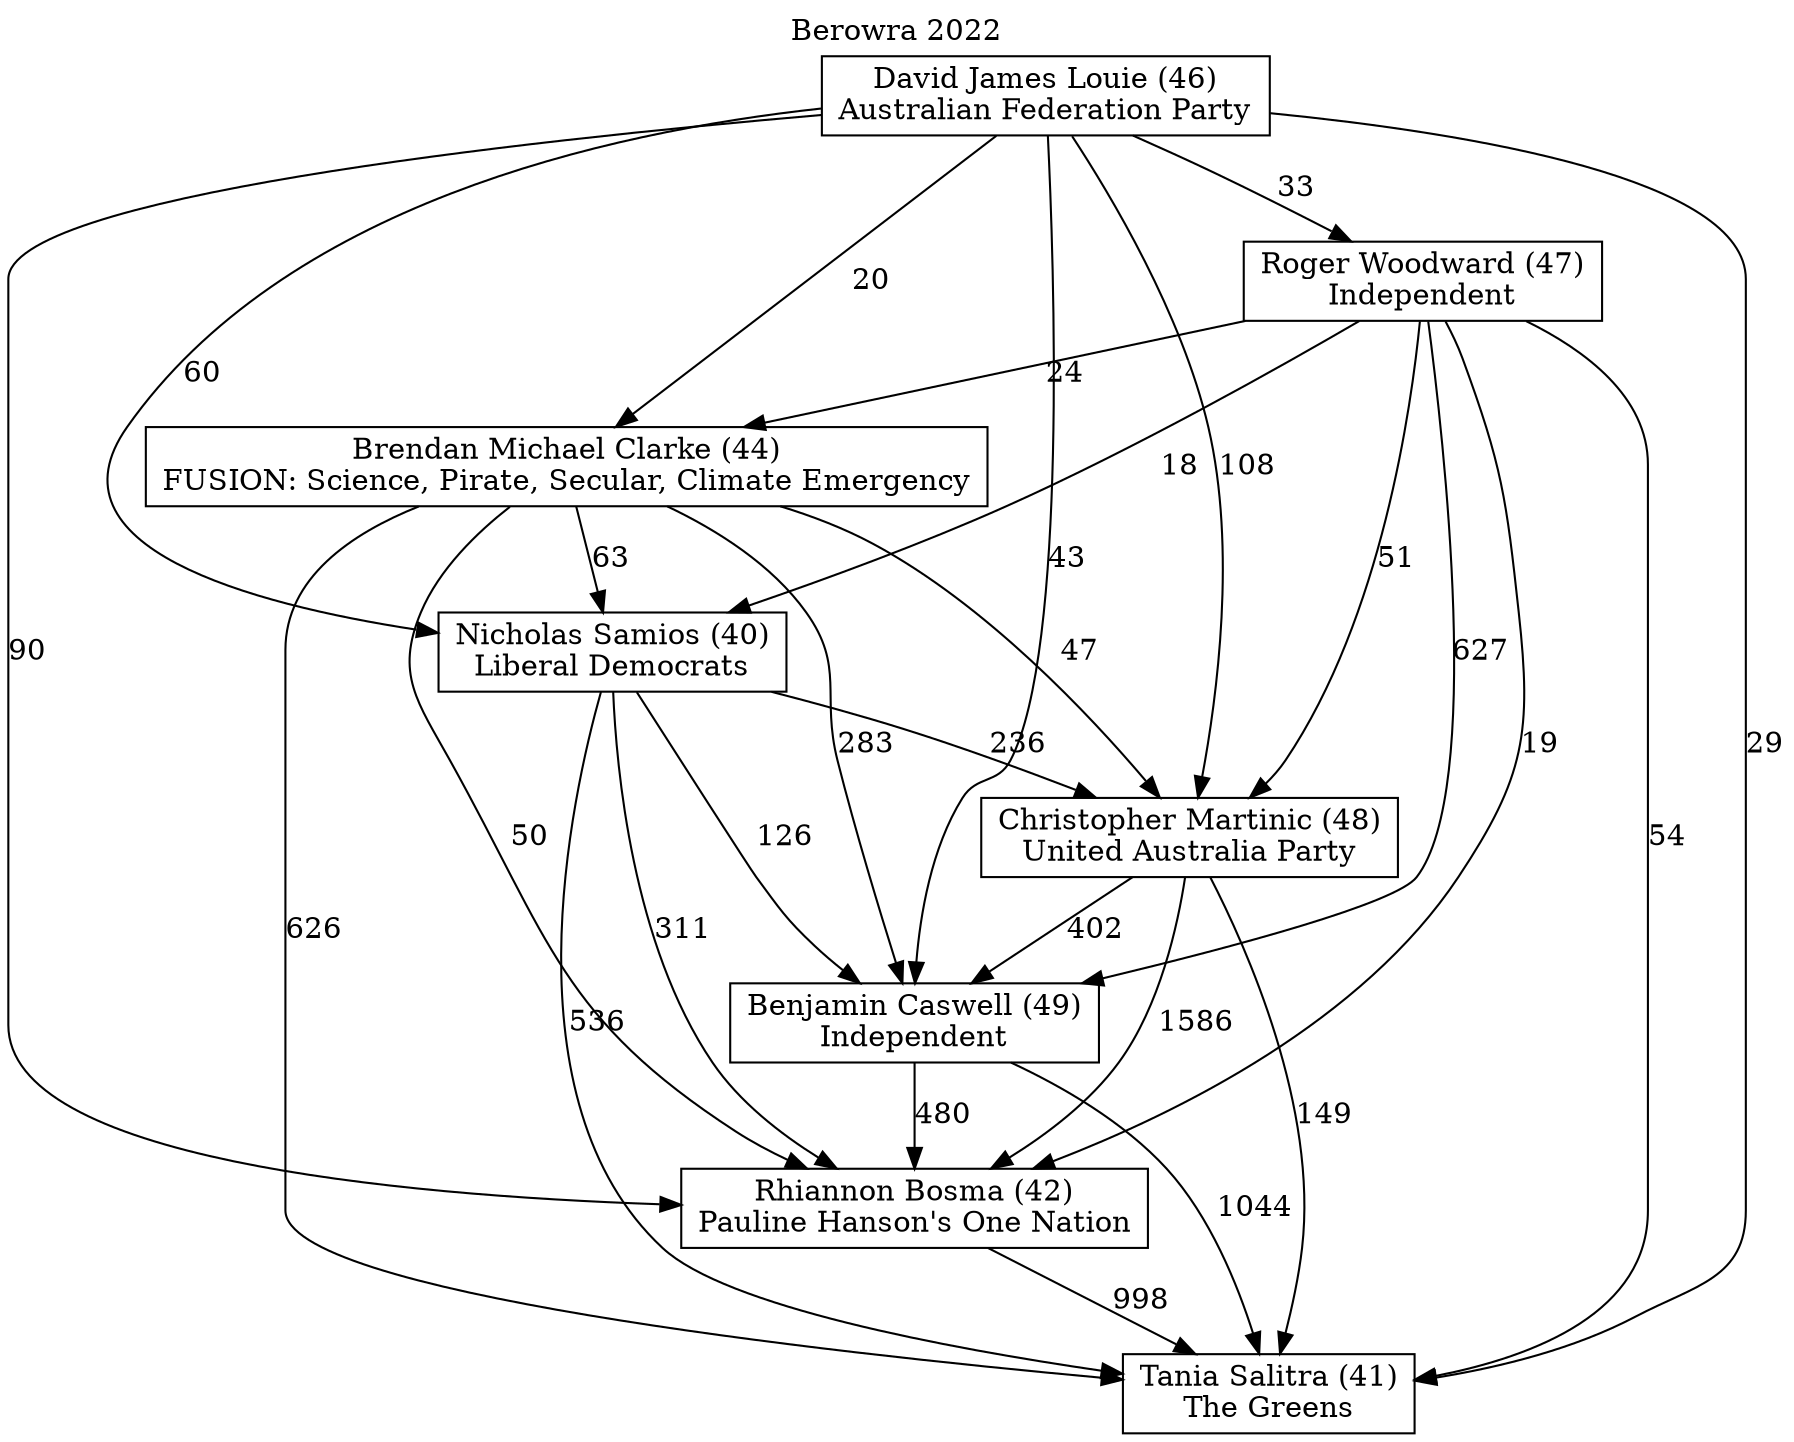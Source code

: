 // House preference flow
digraph "Tania Salitra (41)_Berowra_2022" {
	graph [label="Berowra 2022" labelloc=t mclimit=10]
	node [shape=box]
	"Benjamin Caswell (49)" [label="Benjamin Caswell (49)
Independent"]
	"David James Louie (46)" [label="David James Louie (46)
Australian Federation Party"]
	"Nicholas Samios (40)" [label="Nicholas Samios (40)
Liberal Democrats"]
	"Rhiannon Bosma (42)" [label="Rhiannon Bosma (42)
Pauline Hanson's One Nation"]
	"Roger Woodward (47)" [label="Roger Woodward (47)
Independent"]
	"Christopher Martinic (48)" [label="Christopher Martinic (48)
United Australia Party"]
	"Tania Salitra (41)" [label="Tania Salitra (41)
The Greens"]
	"Brendan Michael Clarke (44)" [label="Brendan Michael Clarke (44)
FUSION: Science, Pirate, Secular, Climate Emergency"]
	"Christopher Martinic (48)" -> "Benjamin Caswell (49)" [label=402]
	"Nicholas Samios (40)" -> "Tania Salitra (41)" [label=536]
	"Nicholas Samios (40)" -> "Christopher Martinic (48)" [label=236]
	"David James Louie (46)" -> "Brendan Michael Clarke (44)" [label=20]
	"David James Louie (46)" -> "Tania Salitra (41)" [label=29]
	"Brendan Michael Clarke (44)" -> "Christopher Martinic (48)" [label=47]
	"David James Louie (46)" -> "Christopher Martinic (48)" [label=108]
	"Christopher Martinic (48)" -> "Tania Salitra (41)" [label=149]
	"Brendan Michael Clarke (44)" -> "Tania Salitra (41)" [label=626]
	"David James Louie (46)" -> "Rhiannon Bosma (42)" [label=90]
	"Roger Woodward (47)" -> "Brendan Michael Clarke (44)" [label=24]
	"Nicholas Samios (40)" -> "Rhiannon Bosma (42)" [label=311]
	"Christopher Martinic (48)" -> "Rhiannon Bosma (42)" [label=1586]
	"Roger Woodward (47)" -> "Nicholas Samios (40)" [label=18]
	"Roger Woodward (47)" -> "Christopher Martinic (48)" [label=51]
	"Brendan Michael Clarke (44)" -> "Nicholas Samios (40)" [label=63]
	"Brendan Michael Clarke (44)" -> "Rhiannon Bosma (42)" [label=50]
	"David James Louie (46)" -> "Nicholas Samios (40)" [label=60]
	"Benjamin Caswell (49)" -> "Rhiannon Bosma (42)" [label=480]
	"Roger Woodward (47)" -> "Benjamin Caswell (49)" [label=627]
	"Roger Woodward (47)" -> "Tania Salitra (41)" [label=54]
	"Rhiannon Bosma (42)" -> "Tania Salitra (41)" [label=998]
	"Nicholas Samios (40)" -> "Benjamin Caswell (49)" [label=126]
	"Benjamin Caswell (49)" -> "Tania Salitra (41)" [label=1044]
	"Brendan Michael Clarke (44)" -> "Benjamin Caswell (49)" [label=283]
	"David James Louie (46)" -> "Benjamin Caswell (49)" [label=43]
	"David James Louie (46)" -> "Roger Woodward (47)" [label=33]
	"Roger Woodward (47)" -> "Rhiannon Bosma (42)" [label=19]
}
